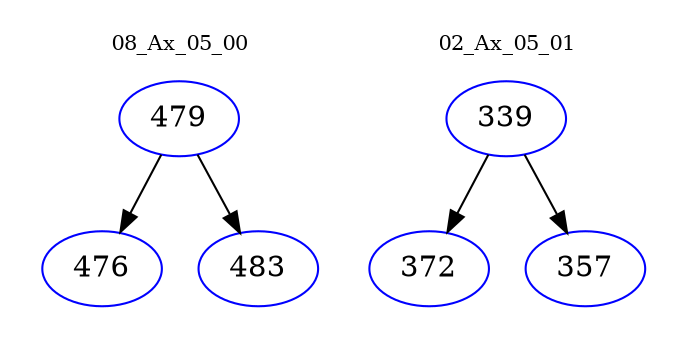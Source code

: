 digraph{
subgraph cluster_0 {
color = white
label = "08_Ax_05_00";
fontsize=10;
T0_479 [label="479", color="blue"]
T0_479 -> T0_476 [color="black"]
T0_476 [label="476", color="blue"]
T0_479 -> T0_483 [color="black"]
T0_483 [label="483", color="blue"]
}
subgraph cluster_1 {
color = white
label = "02_Ax_05_01";
fontsize=10;
T1_339 [label="339", color="blue"]
T1_339 -> T1_372 [color="black"]
T1_372 [label="372", color="blue"]
T1_339 -> T1_357 [color="black"]
T1_357 [label="357", color="blue"]
}
}
